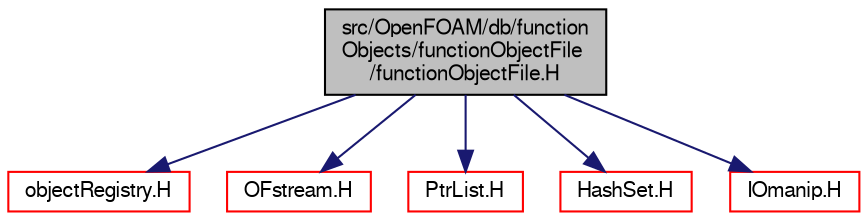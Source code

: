 digraph "src/OpenFOAM/db/functionObjects/functionObjectFile/functionObjectFile.H"
{
  bgcolor="transparent";
  edge [fontname="FreeSans",fontsize="10",labelfontname="FreeSans",labelfontsize="10"];
  node [fontname="FreeSans",fontsize="10",shape=record];
  Node0 [label="src/OpenFOAM/db/function\lObjects/functionObjectFile\l/functionObjectFile.H",height=0.2,width=0.4,color="black", fillcolor="grey75", style="filled", fontcolor="black"];
  Node0 -> Node1 [color="midnightblue",fontsize="10",style="solid",fontname="FreeSans"];
  Node1 [label="objectRegistry.H",height=0.2,width=0.4,color="red",URL="$a09242.html"];
  Node0 -> Node74 [color="midnightblue",fontsize="10",style="solid",fontname="FreeSans"];
  Node74 [label="OFstream.H",height=0.2,width=0.4,color="red",URL="$a09065.html"];
  Node0 -> Node76 [color="midnightblue",fontsize="10",style="solid",fontname="FreeSans"];
  Node76 [label="PtrList.H",height=0.2,width=0.4,color="red",URL="$a08717.html"];
  Node0 -> Node81 [color="midnightblue",fontsize="10",style="solid",fontname="FreeSans"];
  Node81 [label="HashSet.H",height=0.2,width=0.4,color="red",URL="$a08471.html"];
  Node0 -> Node83 [color="midnightblue",fontsize="10",style="solid",fontname="FreeSans"];
  Node83 [label="IOmanip.H",height=0.2,width=0.4,color="red",URL="$a09080.html",tooltip="Istream and Ostream manipulators taking arguments. "];
}
